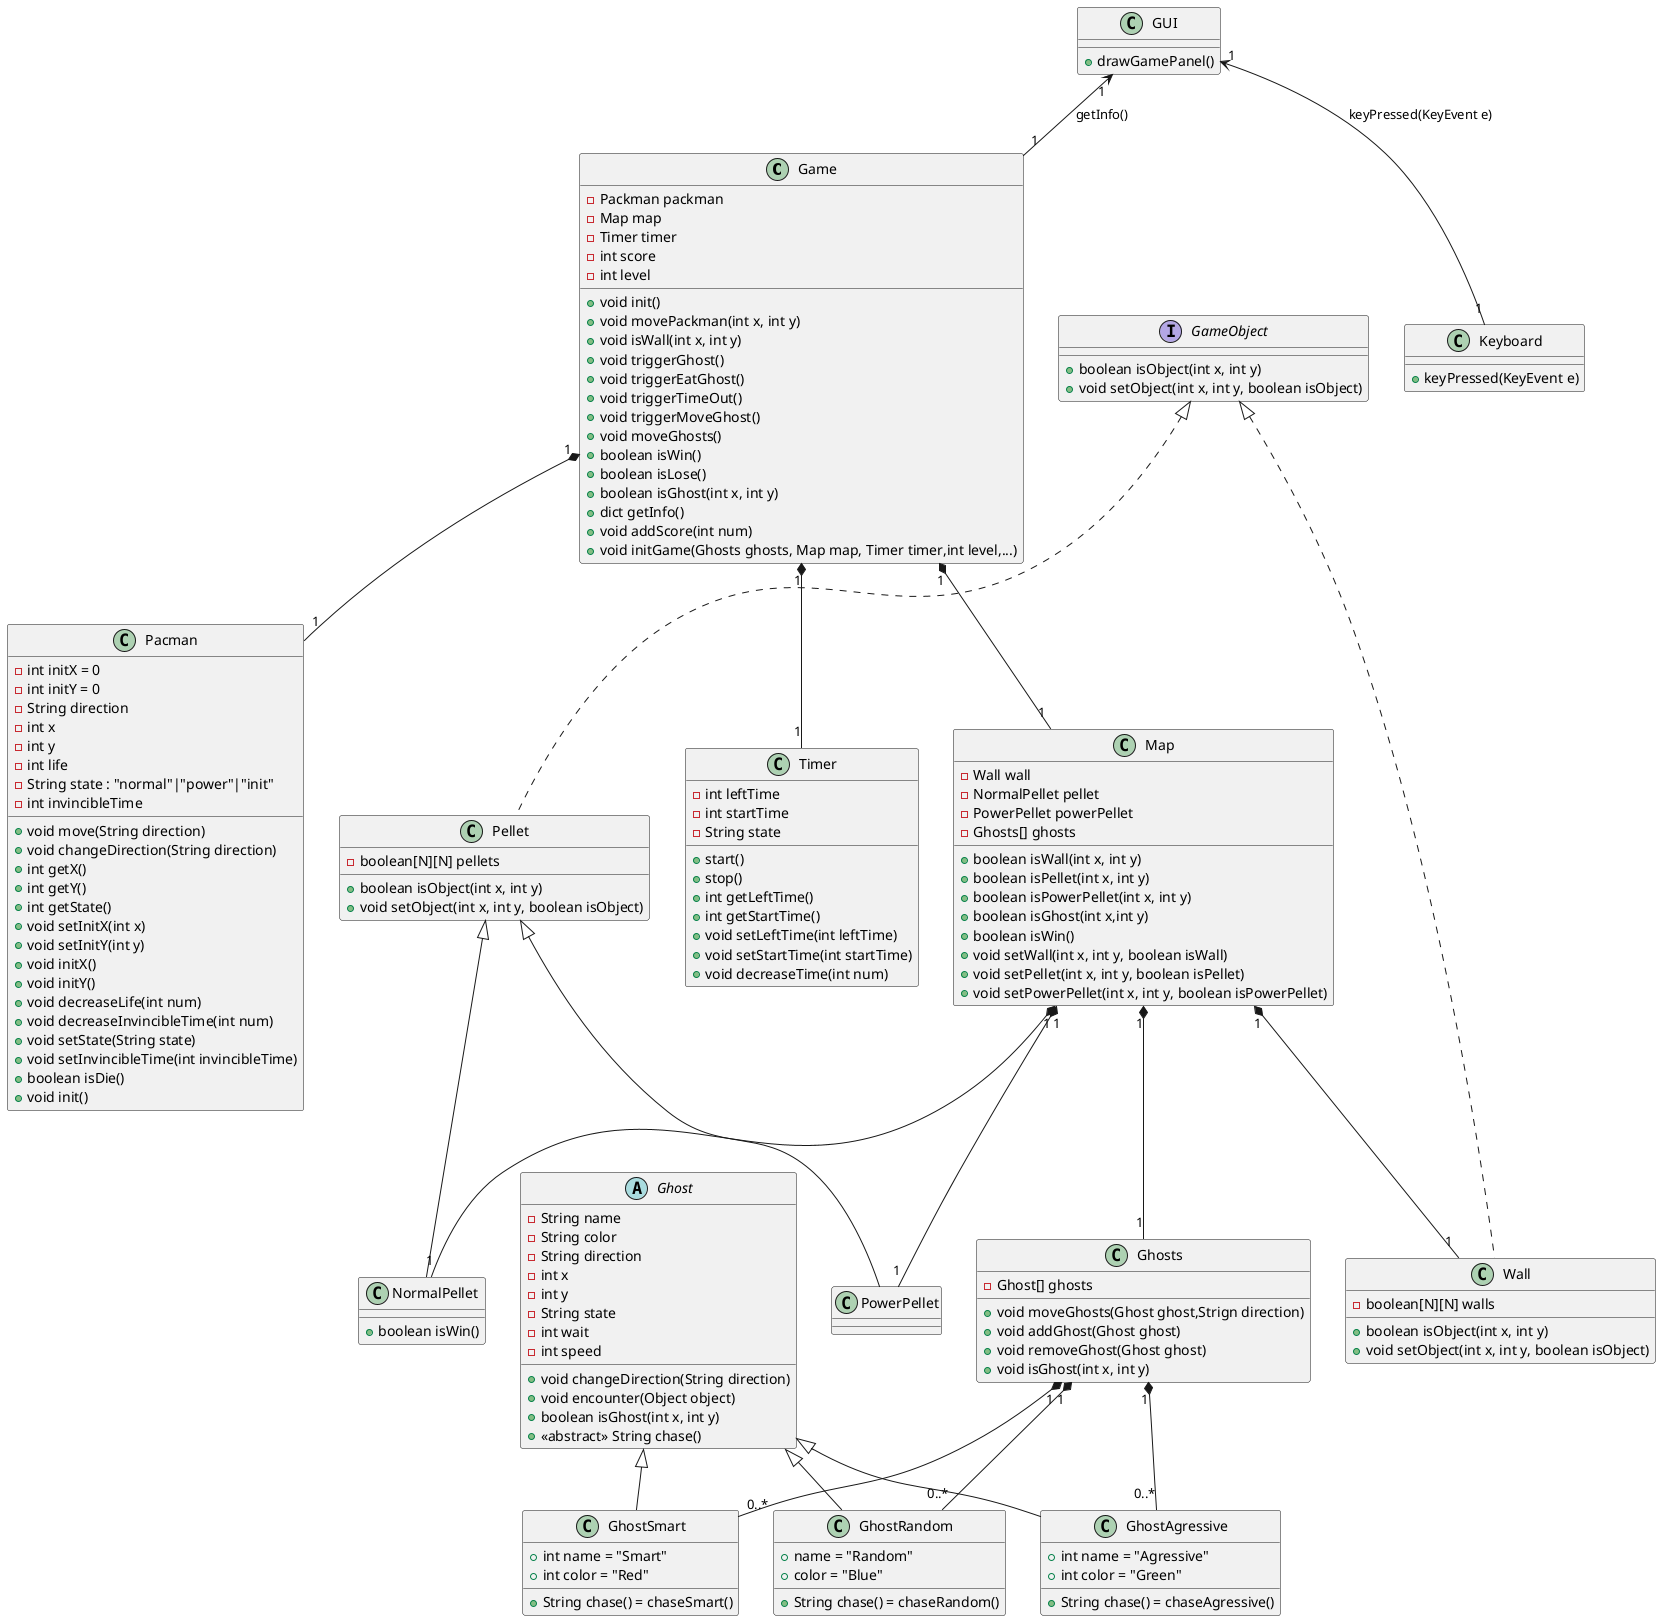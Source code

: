 @startuml pacman
class Game{
    -Packman packman
    -Map map
    -Timer timer
    -int score
    -int level
    + void init()
    + void movePackman(int x, int y)
    + void isWall(int x, int y)
    + void triggerGhost()
    + void triggerEatGhost()
    + void triggerTimeOut()
    + void triggerMoveGhost()
    + void moveGhosts()
    + boolean isWin()
    + boolean isLose()
    + boolean isGhost(int x, int y)
    + dict getInfo()
    + void addScore(int num)
    + void initGame(Ghosts ghosts, Map map, Timer timer,int level,...)
}

abstract class Ghost {
    - String name
    - String color
    - String direction
    - int x
    - int y
    - String state
    - int wait
    - int speed
    + void changeDirection(String direction)
    + void encounter(Object object)
    + boolean isGhost(int x, int y)
    +<< abstract>> String chase()
}

class Pacman {
    - int initX = 0
    - int initY = 0
    - String direction
    - int x
    - int y
    - int life
    - String state : "normal"|"power"|"init"
    - int invincibleTime 
    + void move(String direction)
    + void changeDirection(String direction)
    + int getX()
    + int getY()
    + int getState()
    + void setInitX(int x)
    + void setInitY(int y)
    + void initX()
    + void initY()
    + void decreaseLife(int num)
    + void decreaseInvincibleTime(int num)
    + void setState(String state)
    + void setInvincibleTime(int invincibleTime)
    + boolean isDie()
    + void init()
}



class GhostRandom{
    +name = "Random"
    +color = "Blue"
    +String chase() = chaseRandom()
}

class GhostSmart{
    +int name = "Smart"
    +int color = "Red"
    +String chase() = chaseSmart()
}

class GhostAgressive{
    +int name = "Agressive"
    +int color = "Green"
    +String chase() = chaseAgressive()
}

interface GameObject {
    + boolean isObject(int x, int y)
    + void setObject(int x, int y, boolean isObject)
}
class Wall {
    - boolean[N][N] walls
    + boolean isObject(int x, int y)
    + void setObject(int x, int y, boolean isObject)
}
class Pellet {
    - boolean[N][N] pellets
    + boolean isObject(int x, int y)
    + void setObject(int x, int y, boolean isObject)
}


class NormalPellet{
    +boolean isWin()
}

class PowerPellet{
}

class GUI{
    +drawGamePanel()
}

class Timer{
    -int leftTime
    -int startTime
    -String state
    +start()
    +stop()
    +int getLeftTime()
    +int getStartTime()
    +void setLeftTime(int leftTime)
    +void setStartTime(int startTime)
    +void decreaseTime(int num)

}

class Map{
    -Wall wall
    -NormalPellet pellet
    -PowerPellet powerPellet
    -Ghosts[] ghosts
    +boolean isWall(int x, int y)
    +boolean isPellet(int x, int y)
    +boolean isPowerPellet(int x, int y)
    +boolean isGhost(int x,int y)
    +boolean isWin()
    +void setWall(int x, int y, boolean isWall)
    +void setPellet(int x, int y, boolean isPellet)
    +void setPowerPellet(int x, int y, boolean isPowerPellet)

}

class Ghosts{
    -Ghost[] ghosts
    +void moveGhosts(Ghost ghost,Strign direction)
    +void addGhost(Ghost ghost)
    +void removeGhost(Ghost ghost)
    +void isGhost(int x, int y)
}


class Keyboard{
    +keyPressed(KeyEvent e)
}

Pellet <|-- NormalPellet
Pellet <|-- PowerPellet
Map "1"*--"1" NormalPellet
Map "1"*--"1" PowerPellet
Game "1"*--"1" Pacman 
Game "1"*--"1" Map
Game "1"*--"1" Timer
Ghosts "1"*--"0..*" GhostSmart
Ghosts "1"*--"0..*" GhostRandom
Ghosts "1"*--"0..*" GhostAgressive
Map "1"*--"1" Wall
Map "1"*--"1" Ghosts
Ghost <|-- GhostRandom
Ghost <|-- GhostSmart
Ghost <|-- GhostAgressive
GUI "1"<--"1" Game:getInfo()
GUI "1"<--"1" Keyboard:keyPressed(KeyEvent e)
GameObject <|.. Wall
GameObject <|.. Pellet
@enduml